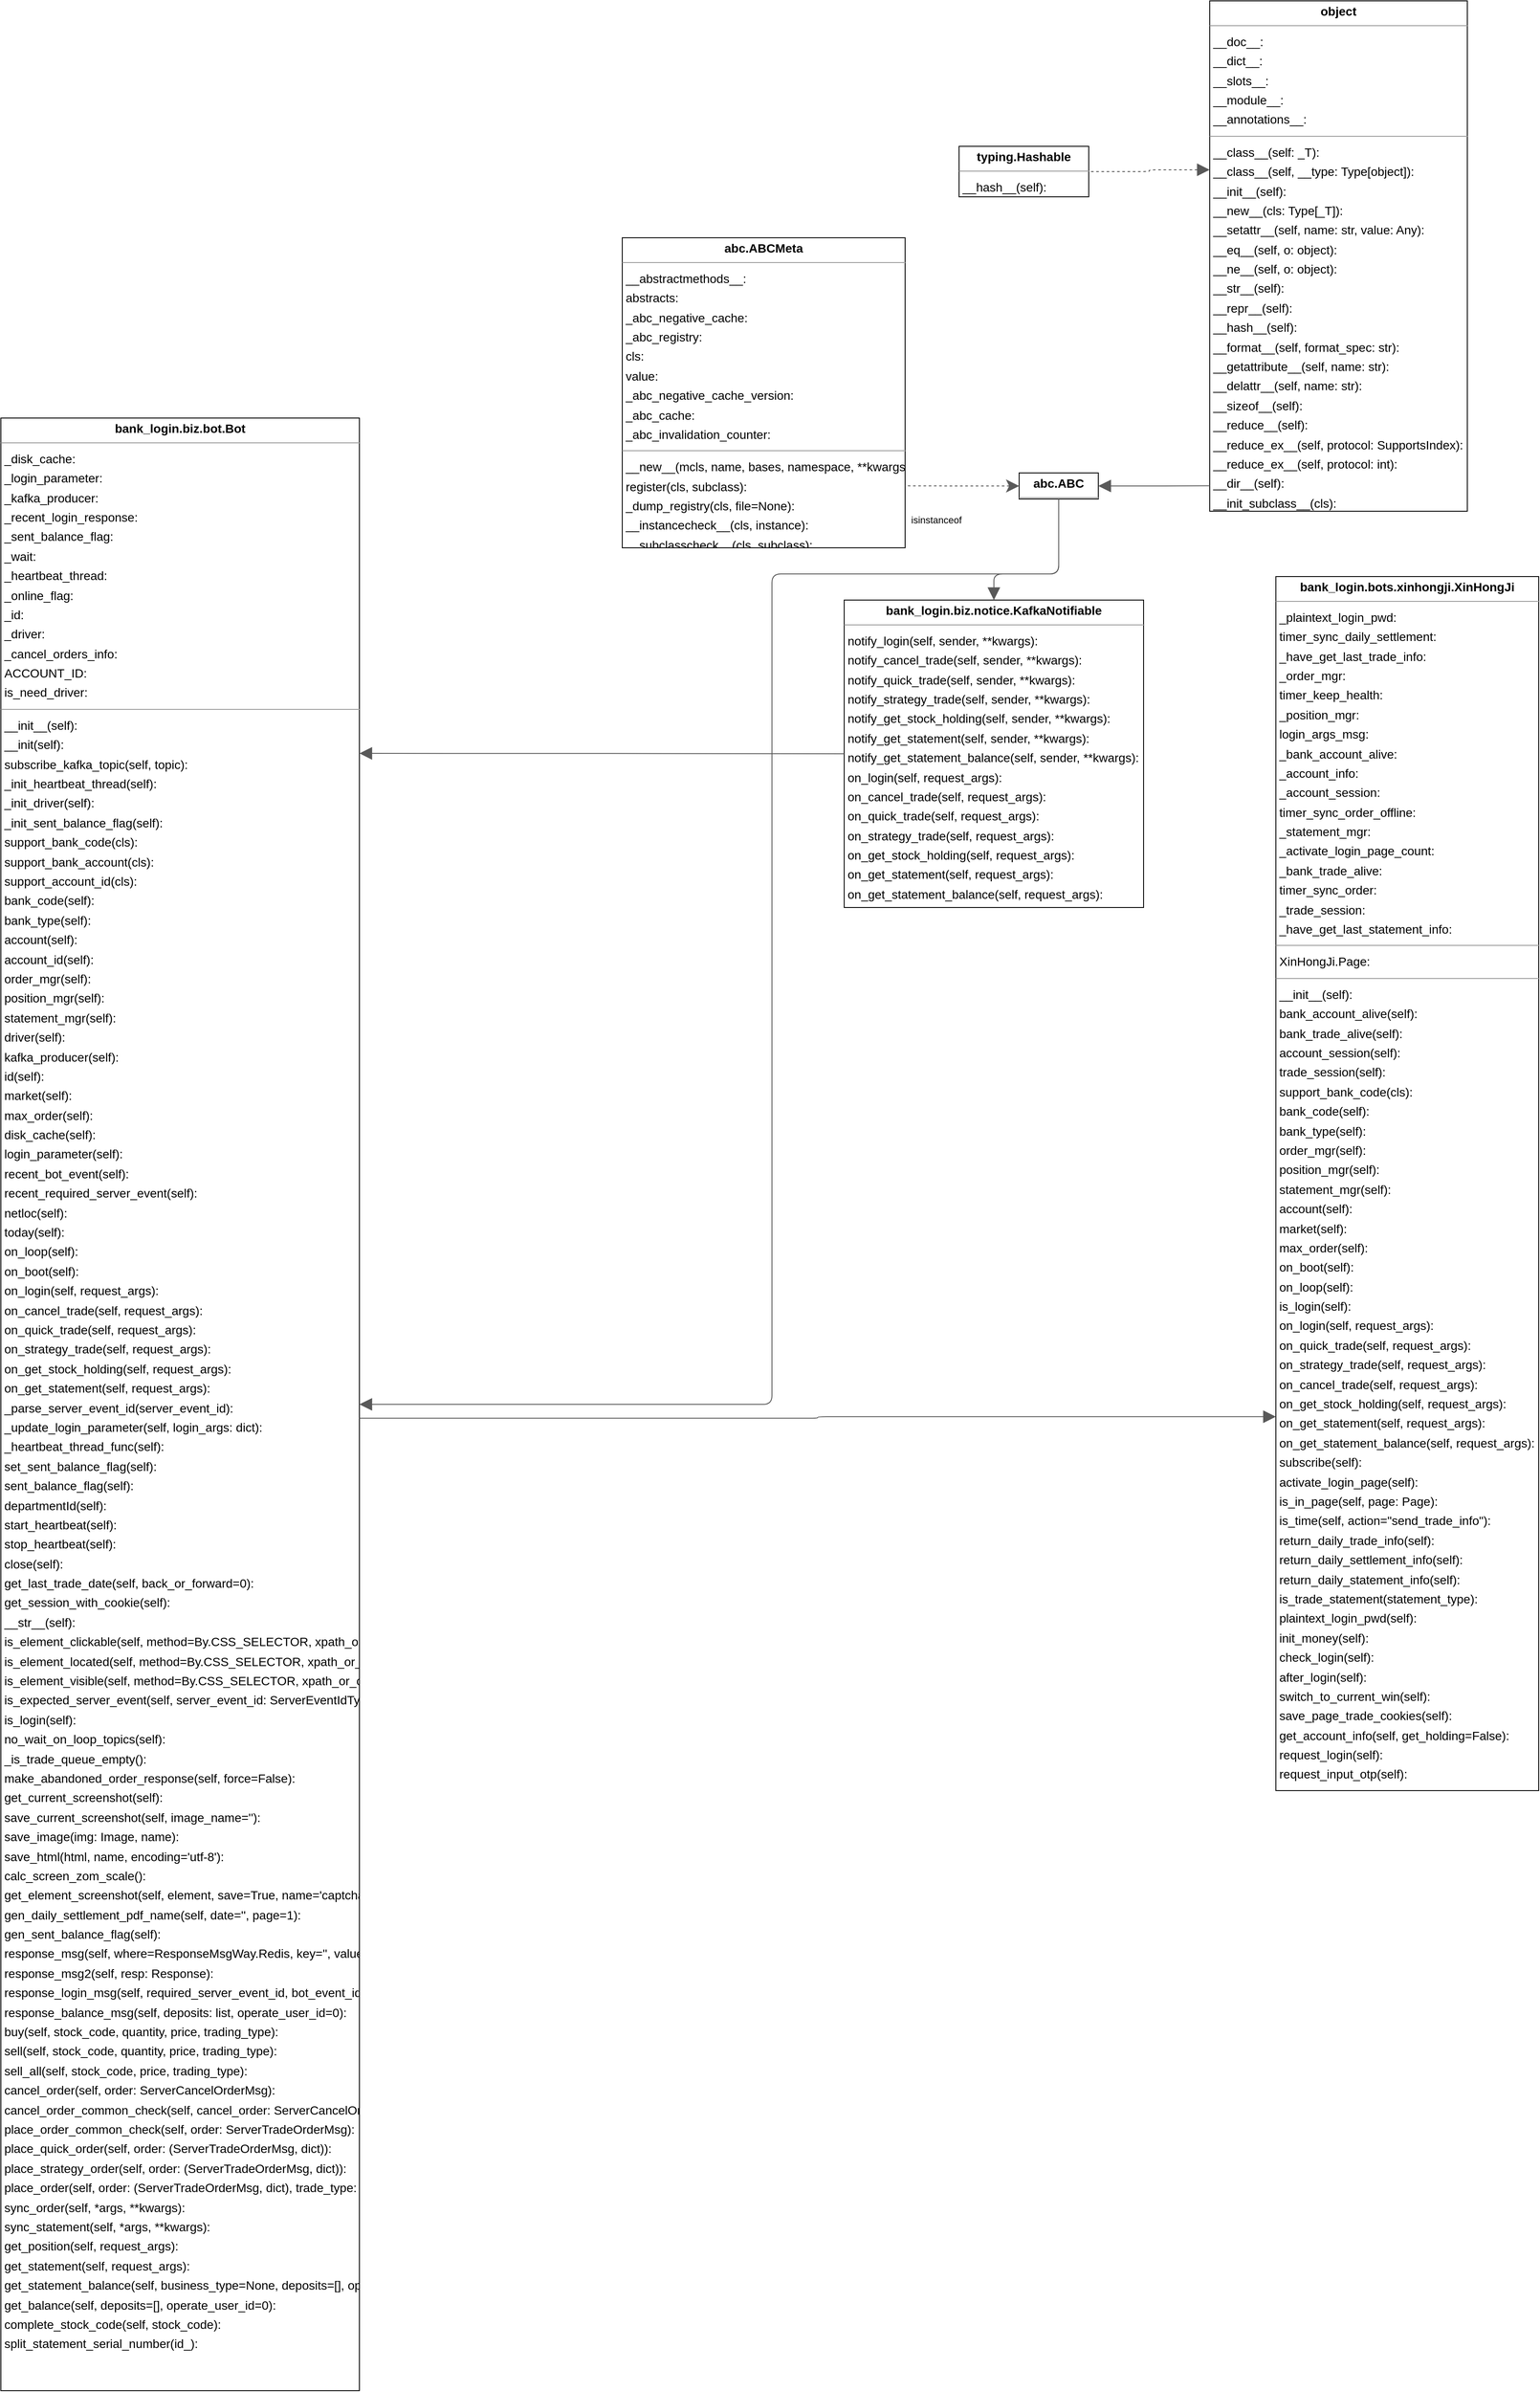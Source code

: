 <mxfile version="20.4.0" type="github"><diagram id="HNIBh7hFgDvnO9I5xE05" name="第 1 页"><mxGraphModel dx="1378" dy="957" grid="1" gridSize="10" guides="1" tooltips="1" connect="1" arrows="1" fold="1" page="0" pageScale="1" pageWidth="827" pageHeight="1169" background="none" math="0" shadow="0"><root><mxCell id="0"/><mxCell id="1" parent="0"/><mxCell id="node5" value="&lt;p style=&quot;margin:0px;margin-top:4px;text-align:center;&quot;&gt;&lt;b&gt;abc.ABC&lt;/b&gt;&lt;/p&gt;&lt;hr size=&quot;1&quot;/&gt;" style="verticalAlign=top;align=left;overflow=fill;fontSize=14;fontFamily=Helvetica;html=1;rounded=0;shadow=0;comic=0;labelBackgroundColor=none;strokeWidth=1;" parent="1" vertex="1"><mxGeometry x="1025" y="529" width="91" height="30" as="geometry"/></mxCell><mxCell id="node6" value="&lt;p style=&quot;margin:0px;margin-top:4px;text-align:center;&quot;&gt;&lt;b&gt;abc.ABCMeta&lt;/b&gt;&lt;/p&gt;&lt;hr size=&quot;1&quot;/&gt;&lt;p style=&quot;margin:0 0 0 4px;line-height:1.6;&quot;&gt; __abstractmethods__: &lt;br/&gt; abstracts: &lt;br/&gt; _abc_negative_cache: &lt;br/&gt; _abc_registry: &lt;br/&gt; cls: &lt;br/&gt; value: &lt;br/&gt; _abc_negative_cache_version: &lt;br/&gt; _abc_cache: &lt;br/&gt; _abc_invalidation_counter: &lt;/p&gt;&lt;hr size=&quot;1&quot;/&gt;&lt;p style=&quot;margin:0 0 0 4px;line-height:1.6;&quot;&gt; __new__(mcls, name, bases, namespace, **kwargs): &lt;br/&gt; register(cls, subclass): &lt;br/&gt; _dump_registry(cls, file=None): &lt;br/&gt; __instancecheck__(cls, instance): &lt;br/&gt; __subclasscheck__(cls, subclass): &lt;/p&gt;" style="verticalAlign=top;align=left;overflow=fill;fontSize=14;fontFamily=Helvetica;html=1;rounded=0;shadow=0;comic=0;labelBackgroundColor=none;strokeWidth=1;" parent="1" vertex="1"><mxGeometry x="569" y="259" width="325" height="356" as="geometry"/></mxCell><mxCell id="node1" value="&lt;p style=&quot;margin:0px;margin-top:4px;text-align:center;&quot;&gt;&lt;b&gt;bank_login.biz.bot.Bot&lt;/b&gt;&lt;/p&gt;&lt;hr size=&quot;1&quot;/&gt;&lt;p style=&quot;margin:0 0 0 4px;line-height:1.6;&quot;&gt; _disk_cache: &lt;br/&gt; _login_parameter: &lt;br/&gt; _kafka_producer: &lt;br/&gt; _recent_login_response: &lt;br/&gt; _sent_balance_flag: &lt;br/&gt; _wait: &lt;br/&gt; _heartbeat_thread: &lt;br/&gt; _online_flag: &lt;br/&gt; _id: &lt;br/&gt; _driver: &lt;br/&gt; _cancel_orders_info: &lt;br/&gt; ACCOUNT_ID: &lt;br/&gt; is_need_driver: &lt;/p&gt;&lt;hr size=&quot;1&quot;/&gt;&lt;p style=&quot;margin:0 0 0 4px;line-height:1.6;&quot;&gt; __init__(self): &lt;br/&gt; __init(self): &lt;br/&gt; subscribe_kafka_topic(self, topic): &lt;br/&gt; _init_heartbeat_thread(self): &lt;br/&gt; _init_driver(self): &lt;br/&gt; _init_sent_balance_flag(self): &lt;br/&gt; support_bank_code(cls): &lt;br/&gt; support_bank_account(cls): &lt;br/&gt; support_account_id(cls): &lt;br/&gt; bank_code(self): &lt;br/&gt; bank_type(self): &lt;br/&gt; account(self): &lt;br/&gt; account_id(self): &lt;br/&gt; order_mgr(self): &lt;br/&gt; position_mgr(self): &lt;br/&gt; statement_mgr(self): &lt;br/&gt; driver(self): &lt;br/&gt; kafka_producer(self): &lt;br/&gt; id(self): &lt;br/&gt; market(self): &lt;br/&gt; max_order(self): &lt;br/&gt; disk_cache(self): &lt;br/&gt; login_parameter(self): &lt;br/&gt; recent_bot_event(self): &lt;br/&gt; recent_required_server_event(self): &lt;br/&gt; netloc(self): &lt;br/&gt; today(self): &lt;br/&gt; on_loop(self): &lt;br/&gt; on_boot(self): &lt;br/&gt; on_login(self, request_args): &lt;br/&gt; on_cancel_trade(self, request_args): &lt;br/&gt; on_quick_trade(self, request_args): &lt;br/&gt; on_strategy_trade(self, request_args): &lt;br/&gt; on_get_stock_holding(self, request_args): &lt;br/&gt; on_get_statement(self, request_args): &lt;br/&gt; _parse_server_event_id(server_event_id): &lt;br/&gt; _update_login_parameter(self, login_args: dict): &lt;br/&gt; _heartbeat_thread_func(self): &lt;br/&gt; set_sent_balance_flag(self): &lt;br/&gt; sent_balance_flag(self): &lt;br/&gt; departmentId(self): &lt;br/&gt; start_heartbeat(self): &lt;br/&gt; stop_heartbeat(self): &lt;br/&gt; close(self): &lt;br/&gt; get_last_trade_date(self, back_or_forward=0): &lt;br/&gt; get_session_with_cookie(self): &lt;br/&gt; __str__(self): &lt;br/&gt; is_element_clickable(self, method=By.CSS_SELECTOR, xpath_or_css_str=&amp;#39;&amp;#39;,                              wait_time=_EXPLICIT_WAIT_TIME): &lt;br/&gt; is_element_located(self, method=By.CSS_SELECTOR, xpath_or_css_str=&amp;#39;&amp;#39;,                            wait_time=_EXPLICIT_WAIT_TIME): &lt;br/&gt; is_element_visible(self, method=By.CSS_SELECTOR, xpath_or_css_str=&amp;#39;&amp;#39;,                            wait_time=_EXPLICIT_WAIT_TIME): &lt;br/&gt; is_expected_server_event(self, server_event_id: ServerEventIdType): &lt;br/&gt; is_login(self): &lt;br/&gt; no_wait_on_loop_topics(self): &lt;br/&gt; _is_trade_queue_empty(): &lt;br/&gt; make_abandoned_order_response(self, force=False): &lt;br/&gt; get_current_screenshot(self): &lt;br/&gt; save_current_screenshot(self, image_name=&amp;#39;&amp;#39;): &lt;br/&gt; save_image(img: Image, name): &lt;br/&gt; save_html(html, name, encoding=&amp;#39;utf-8&amp;#39;): &lt;br/&gt; calc_screen_zom_scale(): &lt;br/&gt; get_element_screenshot(self, element, save=True, name=&amp;#39;captcha&amp;#39;): &lt;br/&gt; gen_daily_settlement_pdf_name(self, date=&amp;#39;&amp;#39;, page=1): &lt;br/&gt; gen_sent_balance_flag(self): &lt;br/&gt; response_msg(self, where=ResponseMsgWay.Redis, key=&amp;#39;&amp;#39;, value=&amp;#39;&amp;#39;,                      expire=3, replace_double_quotes_to_single=True): &lt;br/&gt; response_msg2(self, resp: Response): &lt;br/&gt; response_login_msg(self, required_server_event_id, bot_event_id=BotEventIdType.Other,                            verification_code=&amp;#39;&amp;#39;, phone_suffix=&amp;#39;&amp;#39;, verify_types=[],                            errorMsg=&amp;#39;&amp;#39;, data=dict()): &lt;br/&gt; response_balance_msg(self, deposits: list, operate_user_id=0): &lt;br/&gt; buy(self, stock_code, quantity, price, trading_type): &lt;br/&gt; sell(self, stock_code, quantity, price, trading_type): &lt;br/&gt; sell_all(self, stock_code, price, trading_type): &lt;br/&gt; cancel_order(self, order: ServerCancelOrderMsg): &lt;br/&gt; cancel_order_common_check(self, cancel_order: ServerCancelOrderMsg): &lt;br/&gt; place_order_common_check(self, order: ServerTradeOrderMsg): &lt;br/&gt; place_quick_order(self, order: (ServerTradeOrderMsg, dict)): &lt;br/&gt; place_strategy_order(self, order: (ServerTradeOrderMsg, dict)): &lt;br/&gt; place_order(self, order: (ServerTradeOrderMsg, dict), trade_type: KafkaMsgType): &lt;br/&gt; sync_order(self, *args, **kwargs): &lt;br/&gt; sync_statement(self, *args, **kwargs): &lt;br/&gt; get_position(self, request_args): &lt;br/&gt; get_statement(self, request_args): &lt;br/&gt; get_statement_balance(self, business_type=None, deposits=[], operate_user_id=0): &lt;br/&gt; get_balance(self, deposits=[], operate_user_id=0): &lt;br/&gt; complete_stock_code(self, stock_code): &lt;br/&gt; split_statement_serial_number(id_): &lt;/p&gt;" style="verticalAlign=top;align=left;overflow=fill;fontSize=14;fontFamily=Helvetica;html=1;rounded=0;shadow=0;comic=0;labelBackgroundColor=none;strokeWidth=1;" parent="1" vertex="1"><mxGeometry x="-145" y="466" width="412" height="2265" as="geometry"/></mxCell><mxCell id="node4" value="&lt;p style=&quot;margin:0px;margin-top:4px;text-align:center;&quot;&gt;&lt;b&gt;bank_login.biz.notice.KafkaNotifiable&lt;/b&gt;&lt;/p&gt;&lt;hr size=&quot;1&quot;/&gt;&lt;p style=&quot;margin:0 0 0 4px;line-height:1.6;&quot;&gt; notify_login(self, sender, **kwargs): &lt;br/&gt; notify_cancel_trade(self, sender, **kwargs): &lt;br/&gt; notify_quick_trade(self, sender, **kwargs): &lt;br/&gt; notify_strategy_trade(self, sender, **kwargs): &lt;br/&gt; notify_get_stock_holding(self, sender, **kwargs): &lt;br/&gt; notify_get_statement(self, sender, **kwargs): &lt;br/&gt; notify_get_statement_balance(self, sender, **kwargs): &lt;br/&gt; on_login(self, request_args): &lt;br/&gt; on_cancel_trade(self, request_args): &lt;br/&gt; on_quick_trade(self, request_args): &lt;br/&gt; on_strategy_trade(self, request_args): &lt;br/&gt; on_get_stock_holding(self, request_args): &lt;br/&gt; on_get_statement(self, request_args): &lt;br/&gt; on_get_statement_balance(self, request_args): &lt;/p&gt;" style="verticalAlign=top;align=left;overflow=fill;fontSize=14;fontFamily=Helvetica;html=1;rounded=0;shadow=0;comic=0;labelBackgroundColor=none;strokeWidth=1;" parent="1" vertex="1"><mxGeometry x="824" y="675" width="344" height="353" as="geometry"/></mxCell><mxCell id="node0" value="&lt;p style=&quot;margin:0px;margin-top:4px;text-align:center;&quot;&gt;&lt;b&gt;bank_login.bots.xinhongji.XinHongJi&lt;/b&gt;&lt;/p&gt;&lt;hr size=&quot;1&quot;/&gt;&lt;p style=&quot;margin:0 0 0 4px;line-height:1.6;&quot;&gt; _plaintext_login_pwd: &lt;br/&gt; timer_sync_daily_settlement: &lt;br/&gt; _have_get_last_trade_info: &lt;br/&gt; _order_mgr: &lt;br/&gt; timer_keep_health: &lt;br/&gt; _position_mgr: &lt;br/&gt; login_args_msg: &lt;br/&gt; _bank_account_alive: &lt;br/&gt; _account_info: &lt;br/&gt; _account_session: &lt;br/&gt; timer_sync_order_offline: &lt;br/&gt; _statement_mgr: &lt;br/&gt; _activate_login_page_count: &lt;br/&gt; _bank_trade_alive: &lt;br/&gt; timer_sync_order: &lt;br/&gt; _trade_session: &lt;br/&gt; _have_get_last_statement_info: &lt;/p&gt;&lt;hr size=&quot;1&quot;/&gt;&lt;p style=&quot;margin:0 0 0 4px;line-height:1.6;&quot;&gt; XinHongJi.Page: &lt;/p&gt;&lt;hr size=&quot;1&quot;/&gt;&lt;p style=&quot;margin:0 0 0 4px;line-height:1.6;&quot;&gt; __init__(self): &lt;br/&gt; bank_account_alive(self): &lt;br/&gt; bank_trade_alive(self): &lt;br/&gt; account_session(self): &lt;br/&gt; trade_session(self): &lt;br/&gt; support_bank_code(cls): &lt;br/&gt; bank_code(self): &lt;br/&gt; bank_type(self): &lt;br/&gt; order_mgr(self): &lt;br/&gt; position_mgr(self): &lt;br/&gt; statement_mgr(self): &lt;br/&gt; account(self): &lt;br/&gt; market(self): &lt;br/&gt; max_order(self): &lt;br/&gt; on_boot(self): &lt;br/&gt; on_loop(self): &lt;br/&gt; is_login(self): &lt;br/&gt; on_login(self, request_args): &lt;br/&gt; on_quick_trade(self, request_args): &lt;br/&gt; on_strategy_trade(self, request_args): &lt;br/&gt; on_cancel_trade(self, request_args): &lt;br/&gt; on_get_stock_holding(self, request_args): &lt;br/&gt; on_get_statement(self, request_args): &lt;br/&gt; on_get_statement_balance(self, request_args): &lt;br/&gt; subscribe(self): &lt;br/&gt; activate_login_page(self): &lt;br/&gt; is_in_page(self, page: Page): &lt;br/&gt; is_time(self, action=&amp;quot;send_trade_info&amp;quot;): &lt;br/&gt; return_daily_trade_info(self): &lt;br/&gt; return_daily_settlement_info(self): &lt;br/&gt; return_daily_statement_info(self): &lt;br/&gt; is_trade_statement(statement_type): &lt;br/&gt; plaintext_login_pwd(self): &lt;br/&gt; init_money(self): &lt;br/&gt; check_login(self): &lt;br/&gt; after_login(self): &lt;br/&gt; switch_to_current_win(self): &lt;br/&gt; save_page_trade_cookies(self): &lt;br/&gt; get_account_info(self, get_holding=False): &lt;br/&gt; request_login(self): &lt;br/&gt; request_input_otp(self): &lt;/p&gt;" style="verticalAlign=top;align=left;overflow=fill;fontSize=14;fontFamily=Helvetica;html=1;rounded=0;shadow=0;comic=0;labelBackgroundColor=none;strokeWidth=1;" parent="1" vertex="1"><mxGeometry x="1320" y="648" width="302" height="1394" as="geometry"/></mxCell><mxCell id="node2" value="&lt;p style=&quot;margin:0px;margin-top:4px;text-align:center;&quot;&gt;&lt;b&gt;object&lt;/b&gt;&lt;/p&gt;&lt;hr size=&quot;1&quot;/&gt;&lt;p style=&quot;margin:0 0 0 4px;line-height:1.6;&quot;&gt; __doc__: &lt;br/&gt; __dict__: &lt;br/&gt; __slots__: &lt;br/&gt; __module__: &lt;br/&gt; __annotations__: &lt;/p&gt;&lt;hr size=&quot;1&quot;/&gt;&lt;p style=&quot;margin:0 0 0 4px;line-height:1.6;&quot;&gt; __class__(self: _T): &lt;br/&gt; __class__(self, __type: Type[object]): &lt;br/&gt; __init__(self): &lt;br/&gt; __new__(cls: Type[_T]): &lt;br/&gt; __setattr__(self, name: str, value: Any): &lt;br/&gt; __eq__(self, o: object): &lt;br/&gt; __ne__(self, o: object): &lt;br/&gt; __str__(self): &lt;br/&gt; __repr__(self): &lt;br/&gt; __hash__(self): &lt;br/&gt; __format__(self, format_spec: str): &lt;br/&gt; __getattribute__(self, name: str): &lt;br/&gt; __delattr__(self, name: str): &lt;br/&gt; __sizeof__(self): &lt;br/&gt; __reduce__(self): &lt;br/&gt; __reduce_ex__(self, protocol: SupportsIndex): &lt;br/&gt; __reduce_ex__(self, protocol: int): &lt;br/&gt; __dir__(self): &lt;br/&gt; __init_subclass__(cls): &lt;/p&gt;" style="verticalAlign=top;align=left;overflow=fill;fontSize=14;fontFamily=Helvetica;html=1;rounded=0;shadow=0;comic=0;labelBackgroundColor=none;strokeWidth=1;" parent="1" vertex="1"><mxGeometry x="1244" y="-13" width="296" height="586" as="geometry"/></mxCell><mxCell id="node3" value="&lt;p style=&quot;margin:0px;margin-top:4px;text-align:center;&quot;&gt;&lt;b&gt;typing.Hashable&lt;/b&gt;&lt;/p&gt;&lt;hr size=&quot;1&quot;/&gt;&lt;p style=&quot;margin:0 0 0 4px;line-height:1.6;&quot;&gt; __hash__(self): &lt;/p&gt;" style="verticalAlign=top;align=left;overflow=fill;fontSize=14;fontFamily=Helvetica;html=1;rounded=0;shadow=0;comic=0;labelBackgroundColor=none;strokeWidth=1;" parent="1" vertex="1"><mxGeometry x="956" y="154" width="149" height="58" as="geometry"/></mxCell><mxCell id="edge5" value="" style="html=1;rounded=1;edgeStyle=orthogonalEdgeStyle;dashed=1;startArrow=classic;startSize=12;endArrow=none;strokeColor=#595959;exitX=0.000;exitY=0.500;exitDx=0;exitDy=0;entryX=1.000;entryY=0.800;entryDx=0;entryDy=0;" parent="1" source="node5" target="node6" edge="1"><mxGeometry width="50" height="50" relative="1" as="geometry"><Array as="points"/></mxGeometry></mxCell><mxCell id="label34" value="isinstanceof" style="edgeLabel;resizable=0;html=1;align=left;verticalAlign=top;strokeColor=default;" parent="edge5" vertex="1" connectable="0"><mxGeometry x="899" y="570" as="geometry"/></mxCell><mxCell id="edge4" value="" style="html=1;rounded=1;edgeStyle=orthogonalEdgeStyle;dashed=0;startArrow=block;startSize=12;endArrow=none;strokeColor=#595959;exitX=1.000;exitY=0.500;exitDx=0;exitDy=0;entryX=0.000;entryY=0.950;entryDx=0;entryDy=0;" parent="1" source="node5" target="node2" edge="1"><mxGeometry width="50" height="50" relative="1" as="geometry"><Array as="points"/></mxGeometry></mxCell><mxCell id="edge6" value="" style="html=1;rounded=1;edgeStyle=orthogonalEdgeStyle;dashed=0;startArrow=block;startSize=12;endArrow=none;strokeColor=#595959;exitX=1.000;exitY=0.500;exitDx=0;exitDy=0;entryX=0.500;entryY=1.002;entryDx=0;entryDy=0;" parent="1" source="node1" target="node5" edge="1"><mxGeometry width="50" height="50" relative="1" as="geometry"><Array as="points"><mxPoint x="741" y="1598"/><mxPoint x="741" y="645"/><mxPoint x="1071" y="645"/></Array></mxGeometry></mxCell><mxCell id="edge1" value="" style="html=1;rounded=1;edgeStyle=orthogonalEdgeStyle;dashed=0;startArrow=block;startSize=12;endArrow=none;strokeColor=#595959;exitX=1.000;exitY=0.170;exitDx=0;exitDy=0;entryX=0.000;entryY=0.500;entryDx=0;entryDy=0;" parent="1" source="node1" target="node4" edge="1"><mxGeometry width="50" height="50" relative="1" as="geometry"><Array as="points"/></mxGeometry></mxCell><mxCell id="edge3" value="" style="html=1;rounded=1;edgeStyle=orthogonalEdgeStyle;dashed=0;startArrow=block;startSize=12;endArrow=none;strokeColor=#595959;exitX=0.500;exitY=0.000;exitDx=0;exitDy=0;entryX=0.500;entryY=1.002;entryDx=0;entryDy=0;" parent="1" source="node4" target="node5" edge="1"><mxGeometry width="50" height="50" relative="1" as="geometry"><Array as="points"><mxPoint x="996" y="645"/><mxPoint x="1071" y="645"/></Array></mxGeometry></mxCell><mxCell id="edge0" value="" style="html=1;rounded=1;edgeStyle=orthogonalEdgeStyle;dashed=0;startArrow=block;startSize=12;endArrow=none;strokeColor=#595959;exitX=0.000;exitY=0.692;exitDx=0;exitDy=0;entryX=1.000;entryY=0.507;entryDx=0;entryDy=0;" parent="1" source="node0" target="node1" edge="1"><mxGeometry width="50" height="50" relative="1" as="geometry"><Array as="points"/></mxGeometry></mxCell><mxCell id="edge2" value="" style="html=1;rounded=1;edgeStyle=orthogonalEdgeStyle;dashed=1;startArrow=block;startSize=12;endArrow=none;strokeColor=#595959;exitX=0.000;exitY=0.331;exitDx=0;exitDy=0;entryX=1.000;entryY=0.500;entryDx=0;entryDy=0;" parent="1" source="node2" target="node3" edge="1"><mxGeometry width="50" height="50" relative="1" as="geometry"><Array as="points"/></mxGeometry></mxCell></root></mxGraphModel></diagram></mxfile>